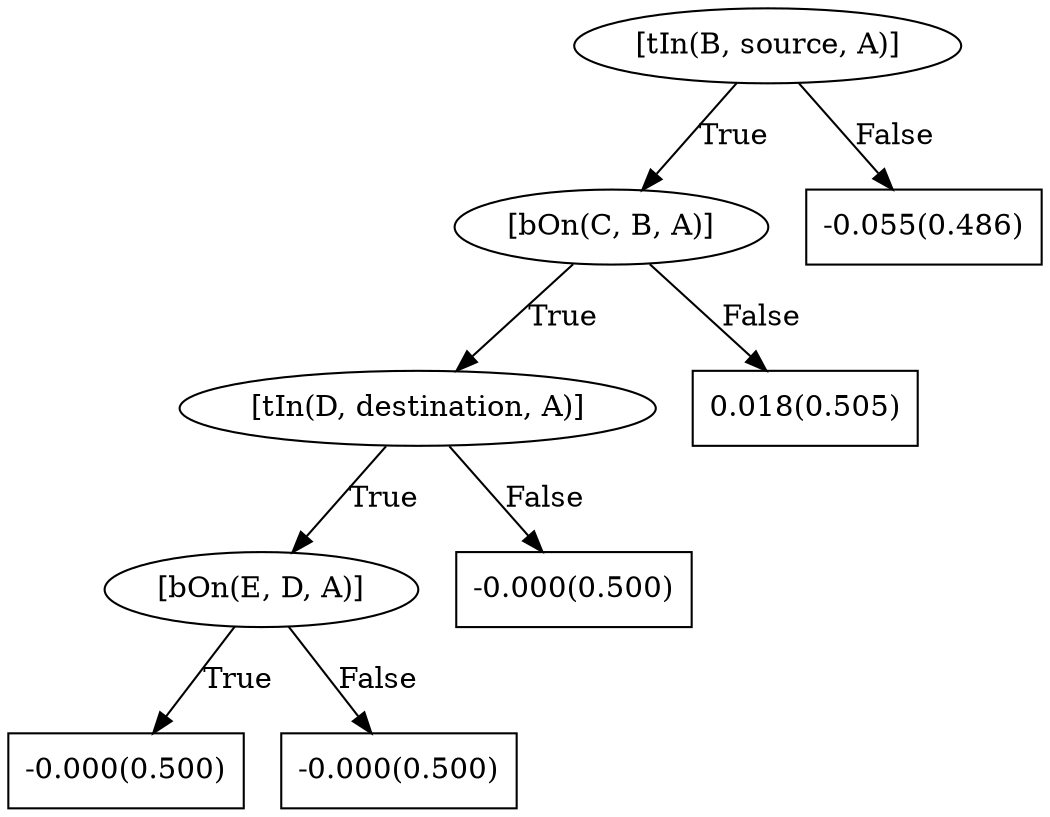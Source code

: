 digraph G{ 
1[label = "[tIn(B, source, A)]"];
1 -> 2[label="True"];
1 -> 3[label="False"];
2[label = "[bOn(C, B, A)]"];
2 -> 4[label="True"];
2 -> 5[label="False"];
4[label = "[tIn(D, destination, A)]"];
4 -> 6[label="True"];
4 -> 7[label="False"];
6[label = "[bOn(E, D, A)]"];
6 -> 8[label="True"];
6 -> 9[label="False"];
8[shape = box,label = "-0.000(0.500)"];
9[shape = box,label = "-0.000(0.500)"];
7[shape = box,label = "-0.000(0.500)"];
5[shape = box,label = "0.018(0.505)"];
3[shape = box,label = "-0.055(0.486)"];
}
